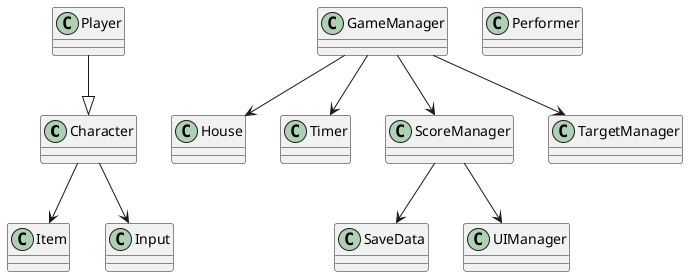@startuml
class Character
class Player
class Item
class Input
class House
class Timer
class GameManager
class SaveData
class ScoreManager
class Performer
class TargetManager 

class UIManager

Player --|> Character
Character --> Input
Character --> Item

ScoreManager --> SaveData
GameManager --> ScoreManager
GameManager --> TargetManager
GameManager --> House
GameManager --> Timer

ScoreManager --> UIManager

@enduml 